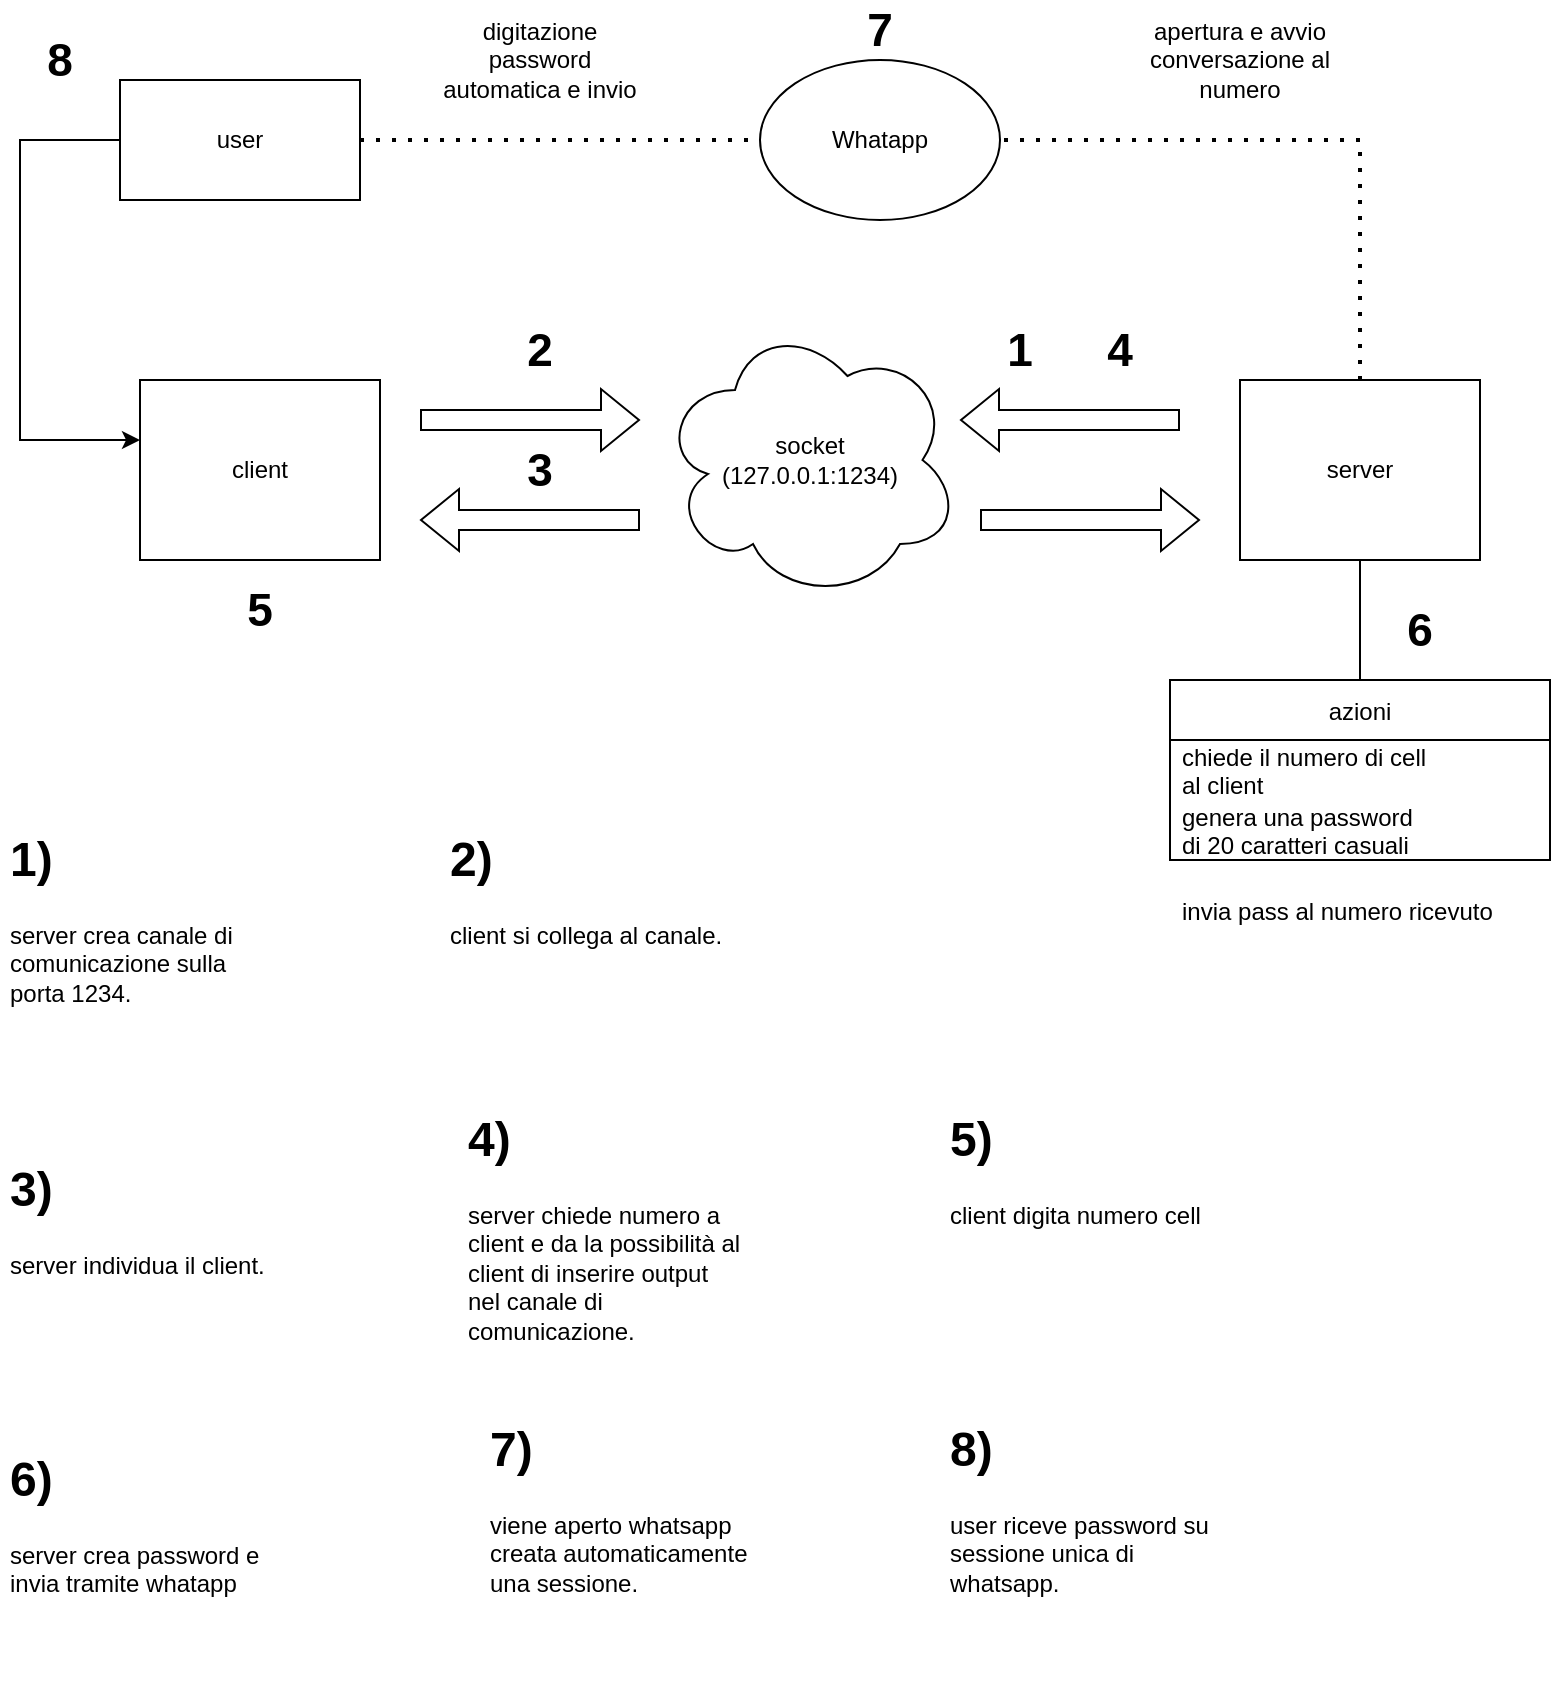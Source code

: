 <mxfile version="16.4.11" type="device" pages="2"><diagram id="99gpGvYotWeq_ocslkzG" name="token"><mxGraphModel dx="1902" dy="997" grid="1" gridSize="10" guides="1" tooltips="1" connect="1" arrows="1" fold="1" page="1" pageScale="1" pageWidth="827" pageHeight="1169" math="0" shadow="0"><root><mxCell id="0"/><mxCell id="1" parent="0"/><mxCell id="rffZbN3jpAzgK-GdcjM_-1" value="user" style="rounded=0;whiteSpace=wrap;html=1;" vertex="1" parent="1"><mxGeometry x="100" y="50" width="120" height="60" as="geometry"/></mxCell><mxCell id="rffZbN3jpAzgK-GdcjM_-2" value="client" style="rounded=0;whiteSpace=wrap;html=1;" vertex="1" parent="1"><mxGeometry x="110" y="200" width="120" height="90" as="geometry"/></mxCell><mxCell id="rffZbN3jpAzgK-GdcjM_-3" value="server" style="rounded=0;whiteSpace=wrap;html=1;" vertex="1" parent="1"><mxGeometry x="660" y="200" width="120" height="90" as="geometry"/></mxCell><mxCell id="rffZbN3jpAzgK-GdcjM_-6" value="" style="endArrow=classic;html=1;rounded=0;exitX=0;exitY=0.5;exitDx=0;exitDy=0;" edge="1" parent="1" source="rffZbN3jpAzgK-GdcjM_-1"><mxGeometry width="50" height="50" relative="1" as="geometry"><mxPoint x="60" y="280" as="sourcePoint"/><mxPoint x="110" y="230" as="targetPoint"/><Array as="points"><mxPoint x="50" y="80"/><mxPoint x="50" y="230"/></Array></mxGeometry></mxCell><mxCell id="rffZbN3jpAzgK-GdcjM_-8" value="socket&lt;br&gt;(127.0.0.1:1234)" style="ellipse;shape=cloud;whiteSpace=wrap;html=1;" vertex="1" parent="1"><mxGeometry x="370" y="170" width="150" height="140" as="geometry"/></mxCell><mxCell id="rffZbN3jpAzgK-GdcjM_-9" value="" style="shape=flexArrow;endArrow=classic;html=1;rounded=0;" edge="1" parent="1"><mxGeometry width="50" height="50" relative="1" as="geometry"><mxPoint x="250" y="220" as="sourcePoint"/><mxPoint x="360" y="220" as="targetPoint"/></mxGeometry></mxCell><mxCell id="rffZbN3jpAzgK-GdcjM_-10" value="" style="shape=flexArrow;endArrow=classic;html=1;rounded=0;" edge="1" parent="1"><mxGeometry width="50" height="50" relative="1" as="geometry"><mxPoint x="630" y="220" as="sourcePoint"/><mxPoint x="520" y="220" as="targetPoint"/></mxGeometry></mxCell><mxCell id="rffZbN3jpAzgK-GdcjM_-11" value="" style="shape=flexArrow;endArrow=classic;html=1;rounded=0;" edge="1" parent="1"><mxGeometry width="50" height="50" relative="1" as="geometry"><mxPoint x="360" y="270" as="sourcePoint"/><mxPoint x="250" y="270" as="targetPoint"/></mxGeometry></mxCell><mxCell id="rffZbN3jpAzgK-GdcjM_-13" value="" style="shape=flexArrow;endArrow=classic;html=1;rounded=0;" edge="1" parent="1"><mxGeometry width="50" height="50" relative="1" as="geometry"><mxPoint x="530" y="270" as="sourcePoint"/><mxPoint x="640" y="270" as="targetPoint"/></mxGeometry></mxCell><mxCell id="rffZbN3jpAzgK-GdcjM_-14" value="Whatapp" style="ellipse;whiteSpace=wrap;html=1;" vertex="1" parent="1"><mxGeometry x="420" y="40" width="120" height="80" as="geometry"/></mxCell><mxCell id="rffZbN3jpAzgK-GdcjM_-15" value="" style="endArrow=none;dashed=1;html=1;dashPattern=1 3;strokeWidth=2;rounded=0;exitX=0.5;exitY=0;exitDx=0;exitDy=0;entryX=1;entryY=0.5;entryDx=0;entryDy=0;" edge="1" parent="1" source="rffZbN3jpAzgK-GdcjM_-3" target="rffZbN3jpAzgK-GdcjM_-14"><mxGeometry width="50" height="50" relative="1" as="geometry"><mxPoint x="710" y="170" as="sourcePoint"/><mxPoint x="760" y="120" as="targetPoint"/><Array as="points"><mxPoint x="720" y="80"/></Array></mxGeometry></mxCell><mxCell id="rffZbN3jpAzgK-GdcjM_-16" value="" style="endArrow=none;dashed=1;html=1;dashPattern=1 3;strokeWidth=2;rounded=0;entryX=0;entryY=0.5;entryDx=0;entryDy=0;exitX=1;exitY=0.5;exitDx=0;exitDy=0;" edge="1" parent="1" source="rffZbN3jpAzgK-GdcjM_-1" target="rffZbN3jpAzgK-GdcjM_-14"><mxGeometry width="50" height="50" relative="1" as="geometry"><mxPoint x="220" y="110" as="sourcePoint"/><mxPoint x="270" y="60" as="targetPoint"/></mxGeometry></mxCell><mxCell id="rffZbN3jpAzgK-GdcjM_-17" value="azioni" style="swimlane;fontStyle=0;childLayout=stackLayout;horizontal=1;startSize=30;horizontalStack=0;resizeParent=1;resizeParentMax=0;resizeLast=0;collapsible=1;marginBottom=0;" vertex="1" parent="1"><mxGeometry x="625" y="350" width="190" height="90" as="geometry"/></mxCell><mxCell id="rffZbN3jpAzgK-GdcjM_-18" value="chiede il numero di cell &#10;al client" style="text;strokeColor=none;fillColor=none;align=left;verticalAlign=middle;spacingLeft=4;spacingRight=4;overflow=hidden;points=[[0,0.5],[1,0.5]];portConstraint=eastwest;rotatable=0;" vertex="1" parent="rffZbN3jpAzgK-GdcjM_-17"><mxGeometry y="30" width="190" height="30" as="geometry"/></mxCell><mxCell id="rffZbN3jpAzgK-GdcjM_-19" value="genera una password &#10;di 20 caratteri casuali" style="text;strokeColor=none;fillColor=none;align=left;verticalAlign=middle;spacingLeft=4;spacingRight=4;overflow=hidden;points=[[0,0.5],[1,0.5]];portConstraint=eastwest;rotatable=0;" vertex="1" parent="rffZbN3jpAzgK-GdcjM_-17"><mxGeometry y="60" width="190" height="30" as="geometry"/></mxCell><mxCell id="rffZbN3jpAzgK-GdcjM_-21" value="" style="endArrow=none;html=1;rounded=0;exitX=0.5;exitY=0;exitDx=0;exitDy=0;entryX=0.5;entryY=1;entryDx=0;entryDy=0;" edge="1" parent="1" source="rffZbN3jpAzgK-GdcjM_-17" target="rffZbN3jpAzgK-GdcjM_-3"><mxGeometry width="50" height="50" relative="1" as="geometry"><mxPoint x="680" y="340" as="sourcePoint"/><mxPoint x="730" y="290" as="targetPoint"/></mxGeometry></mxCell><mxCell id="rffZbN3jpAzgK-GdcjM_-22" value="invia pass al numero ricevuto" style="text;strokeColor=none;fillColor=none;align=left;verticalAlign=middle;spacingLeft=4;spacingRight=4;overflow=hidden;points=[[0,0.5],[1,0.5]];portConstraint=eastwest;rotatable=0;" vertex="1" parent="1"><mxGeometry x="625" y="450" width="175" height="30" as="geometry"/></mxCell><mxCell id="rffZbN3jpAzgK-GdcjM_-23" value="apertura e avvio conversazione al numero" style="text;html=1;strokeColor=none;fillColor=none;align=center;verticalAlign=middle;whiteSpace=wrap;rounded=0;" vertex="1" parent="1"><mxGeometry x="610" y="10" width="100" height="60" as="geometry"/></mxCell><mxCell id="rffZbN3jpAzgK-GdcjM_-24" value="digitazione password automatica e invio" style="text;html=1;strokeColor=none;fillColor=none;align=center;verticalAlign=middle;whiteSpace=wrap;rounded=0;" vertex="1" parent="1"><mxGeometry x="260" y="10" width="100" height="60" as="geometry"/></mxCell><mxCell id="rffZbN3jpAzgK-GdcjM_-26" value="&lt;h1&gt;1)&lt;/h1&gt;&lt;p&gt;server crea canale di comunicazione sulla porta 1234.&lt;/p&gt;" style="text;html=1;strokeColor=none;fillColor=none;spacing=5;spacingTop=-20;whiteSpace=wrap;overflow=hidden;rounded=0;" vertex="1" parent="1"><mxGeometry x="40" y="420" width="145" height="130" as="geometry"/></mxCell><mxCell id="rffZbN3jpAzgK-GdcjM_-27" value="&lt;h1&gt;2)&lt;/h1&gt;&lt;p&gt;client si collega al canale.&lt;/p&gt;" style="text;html=1;strokeColor=none;fillColor=none;spacing=5;spacingTop=-20;whiteSpace=wrap;overflow=hidden;rounded=0;" vertex="1" parent="1"><mxGeometry x="260" y="420" width="145" height="130" as="geometry"/></mxCell><mxCell id="rffZbN3jpAzgK-GdcjM_-28" value="&lt;h1&gt;3)&lt;/h1&gt;&lt;p&gt;server individua il client.&lt;/p&gt;" style="text;html=1;strokeColor=none;fillColor=none;spacing=5;spacingTop=-20;whiteSpace=wrap;overflow=hidden;rounded=0;" vertex="1" parent="1"><mxGeometry x="40" y="585" width="145" height="130" as="geometry"/></mxCell><mxCell id="rffZbN3jpAzgK-GdcjM_-29" value="&lt;h1&gt;4)&lt;/h1&gt;&lt;p&gt;server chiede numero a client e da la possibilità al client di inserire output nel canale di comunicazione.&lt;/p&gt;" style="text;html=1;strokeColor=none;fillColor=none;spacing=5;spacingTop=-20;whiteSpace=wrap;overflow=hidden;rounded=0;" vertex="1" parent="1"><mxGeometry x="269" y="560" width="145" height="130" as="geometry"/></mxCell><mxCell id="rffZbN3jpAzgK-GdcjM_-30" value="&lt;h1&gt;5)&lt;/h1&gt;&lt;p&gt;client digita numero cell&lt;/p&gt;" style="text;html=1;strokeColor=none;fillColor=none;spacing=5;spacingTop=-20;whiteSpace=wrap;overflow=hidden;rounded=0;" vertex="1" parent="1"><mxGeometry x="510" y="560" width="145" height="130" as="geometry"/></mxCell><mxCell id="rffZbN3jpAzgK-GdcjM_-31" value="&lt;h1&gt;6)&lt;/h1&gt;&lt;p&gt;server crea password e invia tramite whatapp&lt;/p&gt;" style="text;html=1;strokeColor=none;fillColor=none;spacing=5;spacingTop=-20;whiteSpace=wrap;overflow=hidden;rounded=0;" vertex="1" parent="1"><mxGeometry x="40" y="730" width="145" height="130" as="geometry"/></mxCell><mxCell id="rffZbN3jpAzgK-GdcjM_-32" value="&lt;h1&gt;8)&lt;/h1&gt;&lt;p&gt;user riceve password su sessione unica di&amp;nbsp; whatsapp.&lt;/p&gt;" style="text;html=1;strokeColor=none;fillColor=none;spacing=5;spacingTop=-20;whiteSpace=wrap;overflow=hidden;rounded=0;" vertex="1" parent="1"><mxGeometry x="510" y="715" width="145" height="130" as="geometry"/></mxCell><mxCell id="rffZbN3jpAzgK-GdcjM_-33" value="&lt;b&gt;&lt;font style=&quot;font-size: 23px&quot;&gt;1&lt;/font&gt;&lt;/b&gt;" style="text;html=1;strokeColor=none;fillColor=none;align=center;verticalAlign=middle;whiteSpace=wrap;rounded=0;" vertex="1" parent="1"><mxGeometry x="520" y="170" width="60" height="30" as="geometry"/></mxCell><mxCell id="rffZbN3jpAzgK-GdcjM_-34" value="&lt;b&gt;&lt;font style=&quot;font-size: 23px&quot;&gt;5&lt;/font&gt;&lt;/b&gt;" style="text;html=1;strokeColor=none;fillColor=none;align=center;verticalAlign=middle;whiteSpace=wrap;rounded=0;" vertex="1" parent="1"><mxGeometry x="140" y="300" width="60" height="30" as="geometry"/></mxCell><mxCell id="rffZbN3jpAzgK-GdcjM_-35" value="&lt;b&gt;&lt;font style=&quot;font-size: 23px&quot;&gt;4&lt;/font&gt;&lt;/b&gt;" style="text;html=1;strokeColor=none;fillColor=none;align=center;verticalAlign=middle;whiteSpace=wrap;rounded=0;" vertex="1" parent="1"><mxGeometry x="570" y="170" width="60" height="30" as="geometry"/></mxCell><mxCell id="rffZbN3jpAzgK-GdcjM_-36" value="&lt;b&gt;&lt;font style=&quot;font-size: 23px&quot;&gt;3&lt;/font&gt;&lt;/b&gt;" style="text;html=1;strokeColor=none;fillColor=none;align=center;verticalAlign=middle;whiteSpace=wrap;rounded=0;" vertex="1" parent="1"><mxGeometry x="280" y="230" width="60" height="30" as="geometry"/></mxCell><mxCell id="rffZbN3jpAzgK-GdcjM_-37" value="&lt;span style=&quot;font-size: 23px&quot;&gt;&lt;b&gt;2&lt;/b&gt;&lt;/span&gt;" style="text;html=1;strokeColor=none;fillColor=none;align=center;verticalAlign=middle;whiteSpace=wrap;rounded=0;" vertex="1" parent="1"><mxGeometry x="280" y="170" width="60" height="30" as="geometry"/></mxCell><mxCell id="rffZbN3jpAzgK-GdcjM_-38" value="&lt;b&gt;&lt;font style=&quot;font-size: 23px&quot;&gt;7&lt;/font&gt;&lt;/b&gt;" style="text;html=1;strokeColor=none;fillColor=none;align=center;verticalAlign=middle;whiteSpace=wrap;rounded=0;" vertex="1" parent="1"><mxGeometry x="450" y="10" width="60" height="30" as="geometry"/></mxCell><mxCell id="rffZbN3jpAzgK-GdcjM_-39" value="&lt;b&gt;&lt;font style=&quot;font-size: 23px&quot;&gt;6&lt;/font&gt;&lt;/b&gt;" style="text;html=1;strokeColor=none;fillColor=none;align=center;verticalAlign=middle;whiteSpace=wrap;rounded=0;" vertex="1" parent="1"><mxGeometry x="720" y="310" width="60" height="30" as="geometry"/></mxCell><mxCell id="rffZbN3jpAzgK-GdcjM_-40" value="&lt;h1&gt;7)&lt;/h1&gt;&lt;p&gt;viene aperto whatsapp creata automaticamente una sessione.&lt;/p&gt;" style="text;html=1;strokeColor=none;fillColor=none;spacing=5;spacingTop=-20;whiteSpace=wrap;overflow=hidden;rounded=0;" vertex="1" parent="1"><mxGeometry x="280" y="715" width="145" height="130" as="geometry"/></mxCell><mxCell id="rffZbN3jpAzgK-GdcjM_-41" value="&lt;b&gt;&lt;font style=&quot;font-size: 23px&quot;&gt;8&lt;/font&gt;&lt;/b&gt;" style="text;html=1;strokeColor=none;fillColor=none;align=center;verticalAlign=middle;whiteSpace=wrap;rounded=0;" vertex="1" parent="1"><mxGeometry x="40" y="25" width="60" height="30" as="geometry"/></mxCell></root></mxGraphModel></diagram><diagram id="Aq2yA7nkaAMEauMn_P6Y" name="verifica"><mxGraphModel dx="1902" dy="997" grid="1" gridSize="10" guides="1" tooltips="1" connect="1" arrows="1" fold="1" page="1" pageScale="1" pageWidth="827" pageHeight="1169" math="0" shadow="0"><root><mxCell id="m8FuMw5MHUb2NFusytkH-0"/><mxCell id="m8FuMw5MHUb2NFusytkH-1" parent="m8FuMw5MHUb2NFusytkH-0"/></root></mxGraphModel></diagram></mxfile>